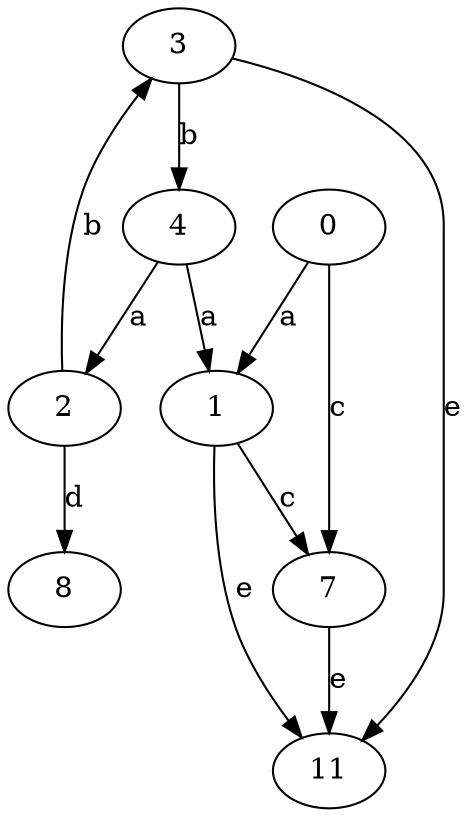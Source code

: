 strict digraph  {
1;
2;
3;
4;
0;
7;
8;
11;
1 -> 7  [label=c];
1 -> 11  [label=e];
2 -> 3  [label=b];
2 -> 8  [label=d];
3 -> 4  [label=b];
3 -> 11  [label=e];
4 -> 1  [label=a];
4 -> 2  [label=a];
0 -> 1  [label=a];
0 -> 7  [label=c];
7 -> 11  [label=e];
}
